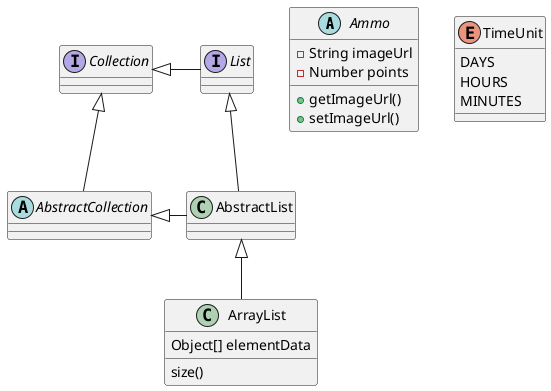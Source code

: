 @startuml
'https://plantuml.com/class-diagram

abstract class Ammo {
  -String imageUrl
  -Number points
  +getImageUrl()
  +setImageUrl()
}



abstract AbstractCollection
interface List
interface Collection

List <|-- AbstractList
Collection <|-- AbstractCollection

Collection <|- List
AbstractCollection <|- AbstractList
AbstractList <|-- ArrayList

class ArrayList {
Object[] elementData
size()
}

enum TimeUnit {
DAYS
HOURS
MINUTES
}

@enduml